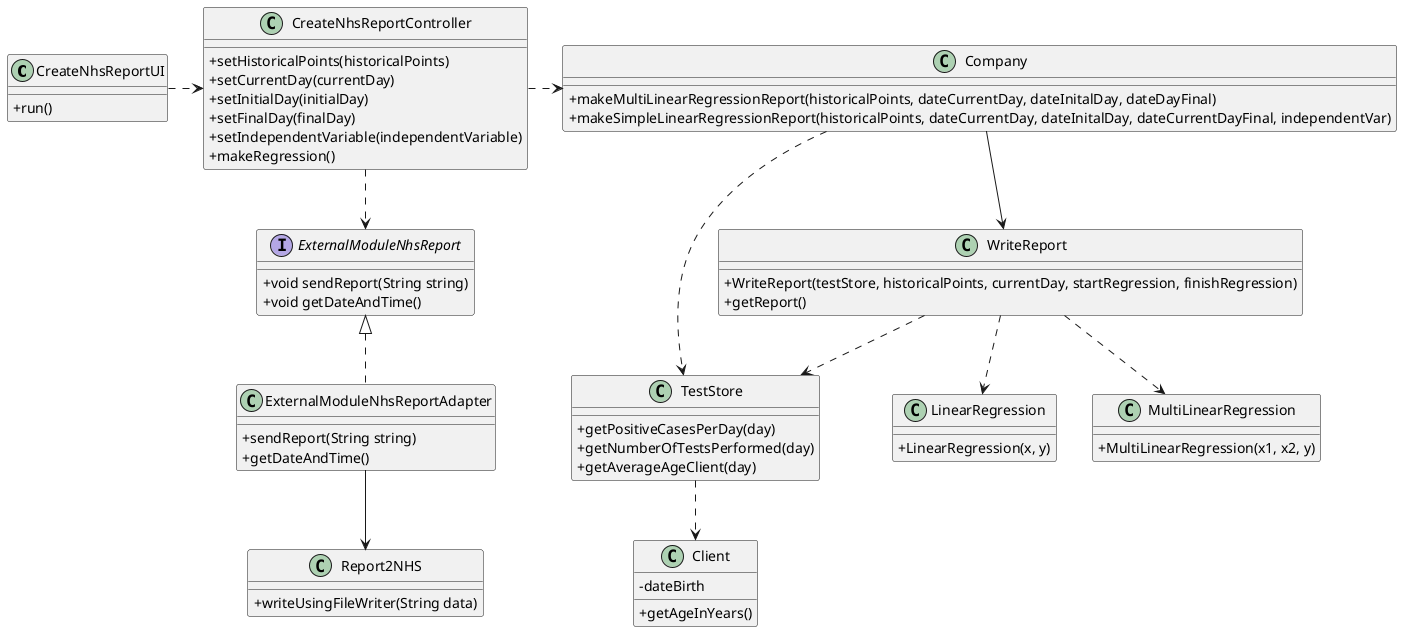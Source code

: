 @startuml

skinparam classAttributeIconSize 0

class CreateNhsReportUI {
+run()

}

class CreateNhsReportController {
+setHistoricalPoints(historicalPoints)
+setCurrentDay(currentDay)
+setInitialDay(initialDay)
+setFinalDay(finalDay)
+setIndependentVariable(independentVariable)
+makeRegression()
}

class TestStore{
+getPositiveCasesPerDay(day)
+getNumberOfTestsPerformed(day)
+getAverageAgeClient(day)
}

class LinearRegression {
+LinearRegression(x, y)
}

class MultiLinearRegression {
+MultiLinearRegression(x1, x2, y)
}

class Company {
+makeMultiLinearRegressionReport(historicalPoints, dateCurrentDay, dateInitalDay, dateDayFinal)
+makeSimpleLinearRegressionReport(historicalPoints, dateCurrentDay, dateInitalDay, dateCurrentDayFinal, independentVar)
}

class WriteReport {
+WriteReport(testStore, historicalPoints, currentDay, startRegression, finishRegression)
+getReport()
}

class Client{
-dateBirth
+getAgeInYears()
}

interface ExternalModuleNhsReport {
+void sendReport(String string)
+void getDateAndTime()
}

class ExternalModuleNhsReportAdapter {
+sendReport(String string)
+getDateAndTime()
}

class Report2NHS {
+writeUsingFileWriter(String data)
}

CreateNhsReportController ..> ExternalModuleNhsReport
CreateNhsReportUI .> CreateNhsReportController
CreateNhsReportController .> Company
Company --> WriteReport
Company ..> TestStore
TestStore ..> Client
WriteReport ..> TestStore
ExternalModuleNhsReport <|.. ExternalModuleNhsReportAdapter
ExternalModuleNhsReportAdapter --> Report2NHS
WriteReport ..> LinearRegression
WriteReport ..> MultiLinearRegression

@enduml